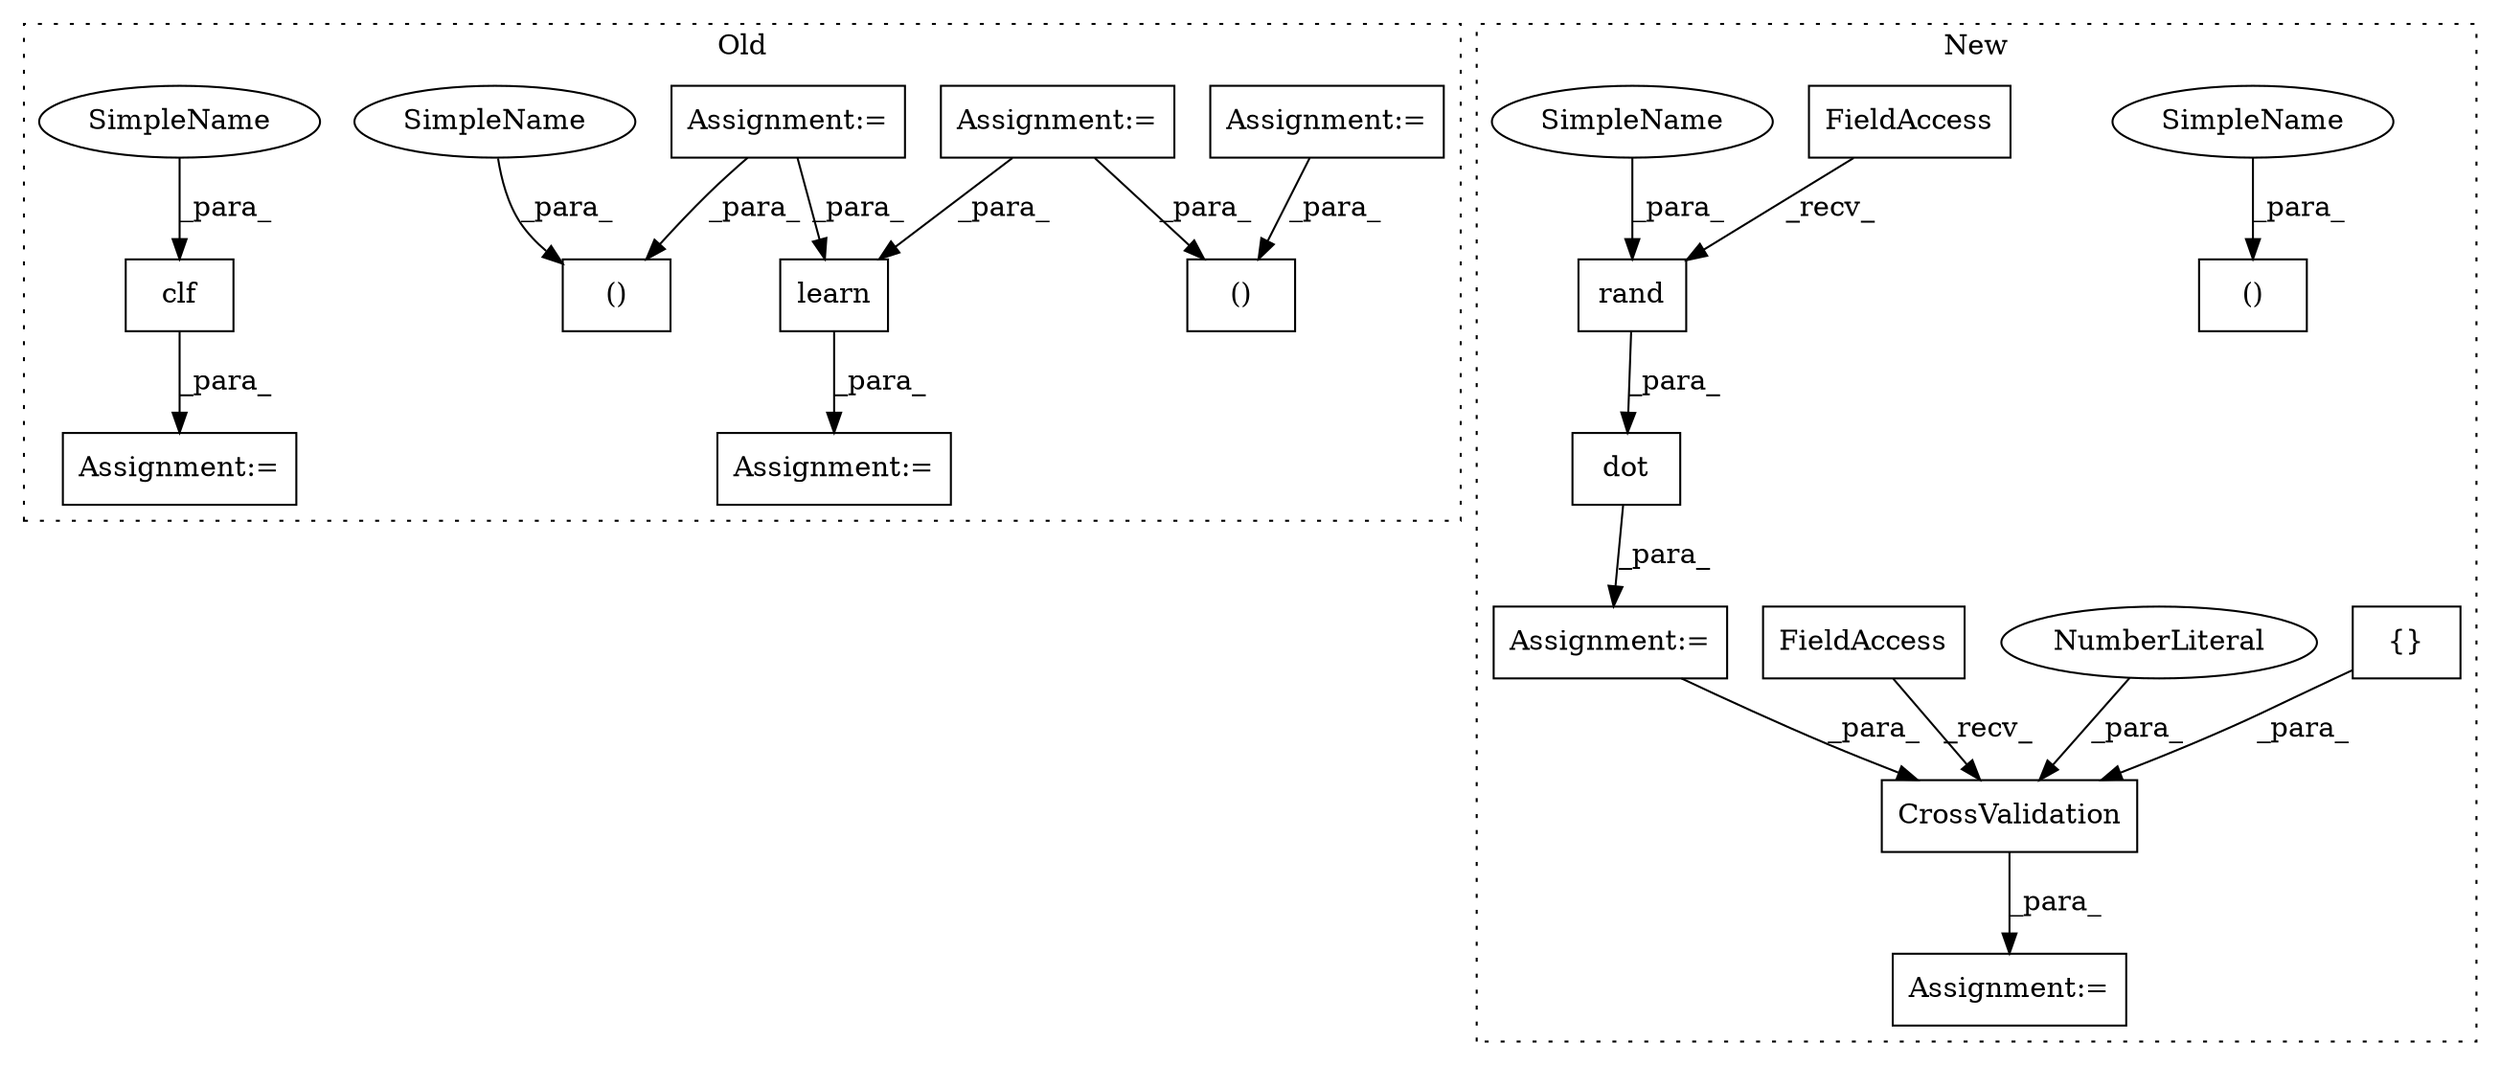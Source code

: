 digraph G {
subgraph cluster0 {
1 [label="learn" a="32" s="2850,2857" l="6,1" shape="box"];
3 [label="Assignment:=" a="7" s="2434" l="2" shape="box"];
4 [label="()" a="106" s="2731" l="17" shape="box"];
13 [label="Assignment:=" a="7" s="2849" l="1" shape="box"];
14 [label="Assignment:=" a="7" s="2458" l="2" shape="box"];
15 [label="()" a="106" s="2685" l="17" shape="box"];
17 [label="Assignment:=" a="7" s="2446" l="2" shape="box"];
18 [label="clf" a="32" s="2866,2872" l="4,1" shape="box"];
19 [label="Assignment:=" a="7" s="2865" l="1" shape="box"];
22 [label="SimpleName" a="42" s="2870" l="2" shape="ellipse"];
23 [label="SimpleName" a="42" s="2700" l="2" shape="ellipse"];
label = "Old";
style="dotted";
}
subgraph cluster1 {
2 [label="()" a="106" s="2067" l="23" shape="box"];
5 [label="rand" a="32" s="2180,2190" l="5,1" shape="box"];
6 [label="FieldAccess" a="22" s="2167" l="12" shape="box"];
7 [label="dot" a="32" s="2163,2191" l="4,1" shape="box"];
8 [label="CrossValidation" a="32" s="2288,2327" l="16,1" shape="box"];
9 [label="{}" a="4" s="2318,2324" l="1,1" shape="box"];
10 [label="NumberLiteral" a="34" s="2326" l="1" shape="ellipse"];
11 [label="FieldAccess" a="22" s="2270" l="17" shape="box"];
12 [label="Assignment:=" a="7" s="2269" l="1" shape="box"];
16 [label="Assignment:=" a="7" s="2160" l="1" shape="box"];
20 [label="SimpleName" a="42" s="2085" l="5" shape="ellipse"];
21 [label="SimpleName" a="42" s="2185" l="5" shape="ellipse"];
label = "New";
style="dotted";
}
1 -> 13 [label="_para_"];
3 -> 4 [label="_para_"];
3 -> 1 [label="_para_"];
5 -> 7 [label="_para_"];
6 -> 5 [label="_recv_"];
7 -> 16 [label="_para_"];
8 -> 12 [label="_para_"];
9 -> 8 [label="_para_"];
10 -> 8 [label="_para_"];
11 -> 8 [label="_recv_"];
14 -> 1 [label="_para_"];
14 -> 15 [label="_para_"];
16 -> 8 [label="_para_"];
17 -> 4 [label="_para_"];
18 -> 19 [label="_para_"];
20 -> 2 [label="_para_"];
21 -> 5 [label="_para_"];
22 -> 18 [label="_para_"];
23 -> 15 [label="_para_"];
}